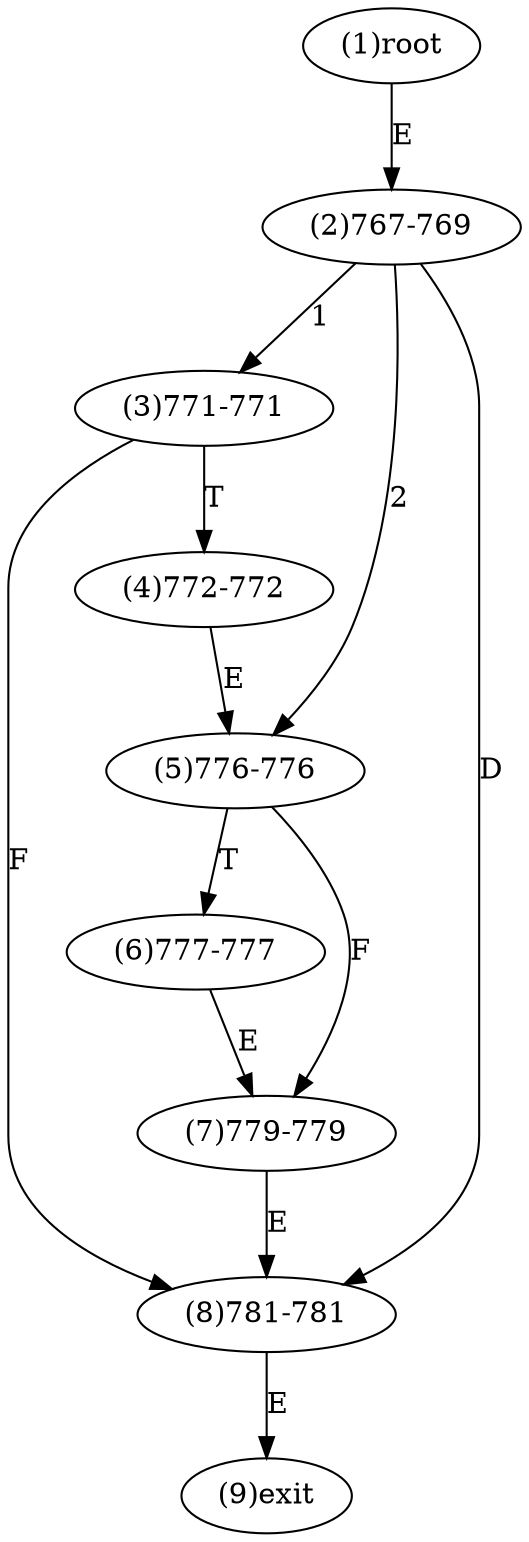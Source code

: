 digraph "" { 
1[ label="(1)root"];
2[ label="(2)767-769"];
3[ label="(3)771-771"];
4[ label="(4)772-772"];
5[ label="(5)776-776"];
6[ label="(6)777-777"];
7[ label="(7)779-779"];
8[ label="(8)781-781"];
9[ label="(9)exit"];
1->2[ label="E"];
2->3[ label="1"];
2->5[ label="2"];
2->8[ label="D"];
3->8[ label="F"];
3->4[ label="T"];
4->5[ label="E"];
5->7[ label="F"];
5->6[ label="T"];
6->7[ label="E"];
7->8[ label="E"];
8->9[ label="E"];
}